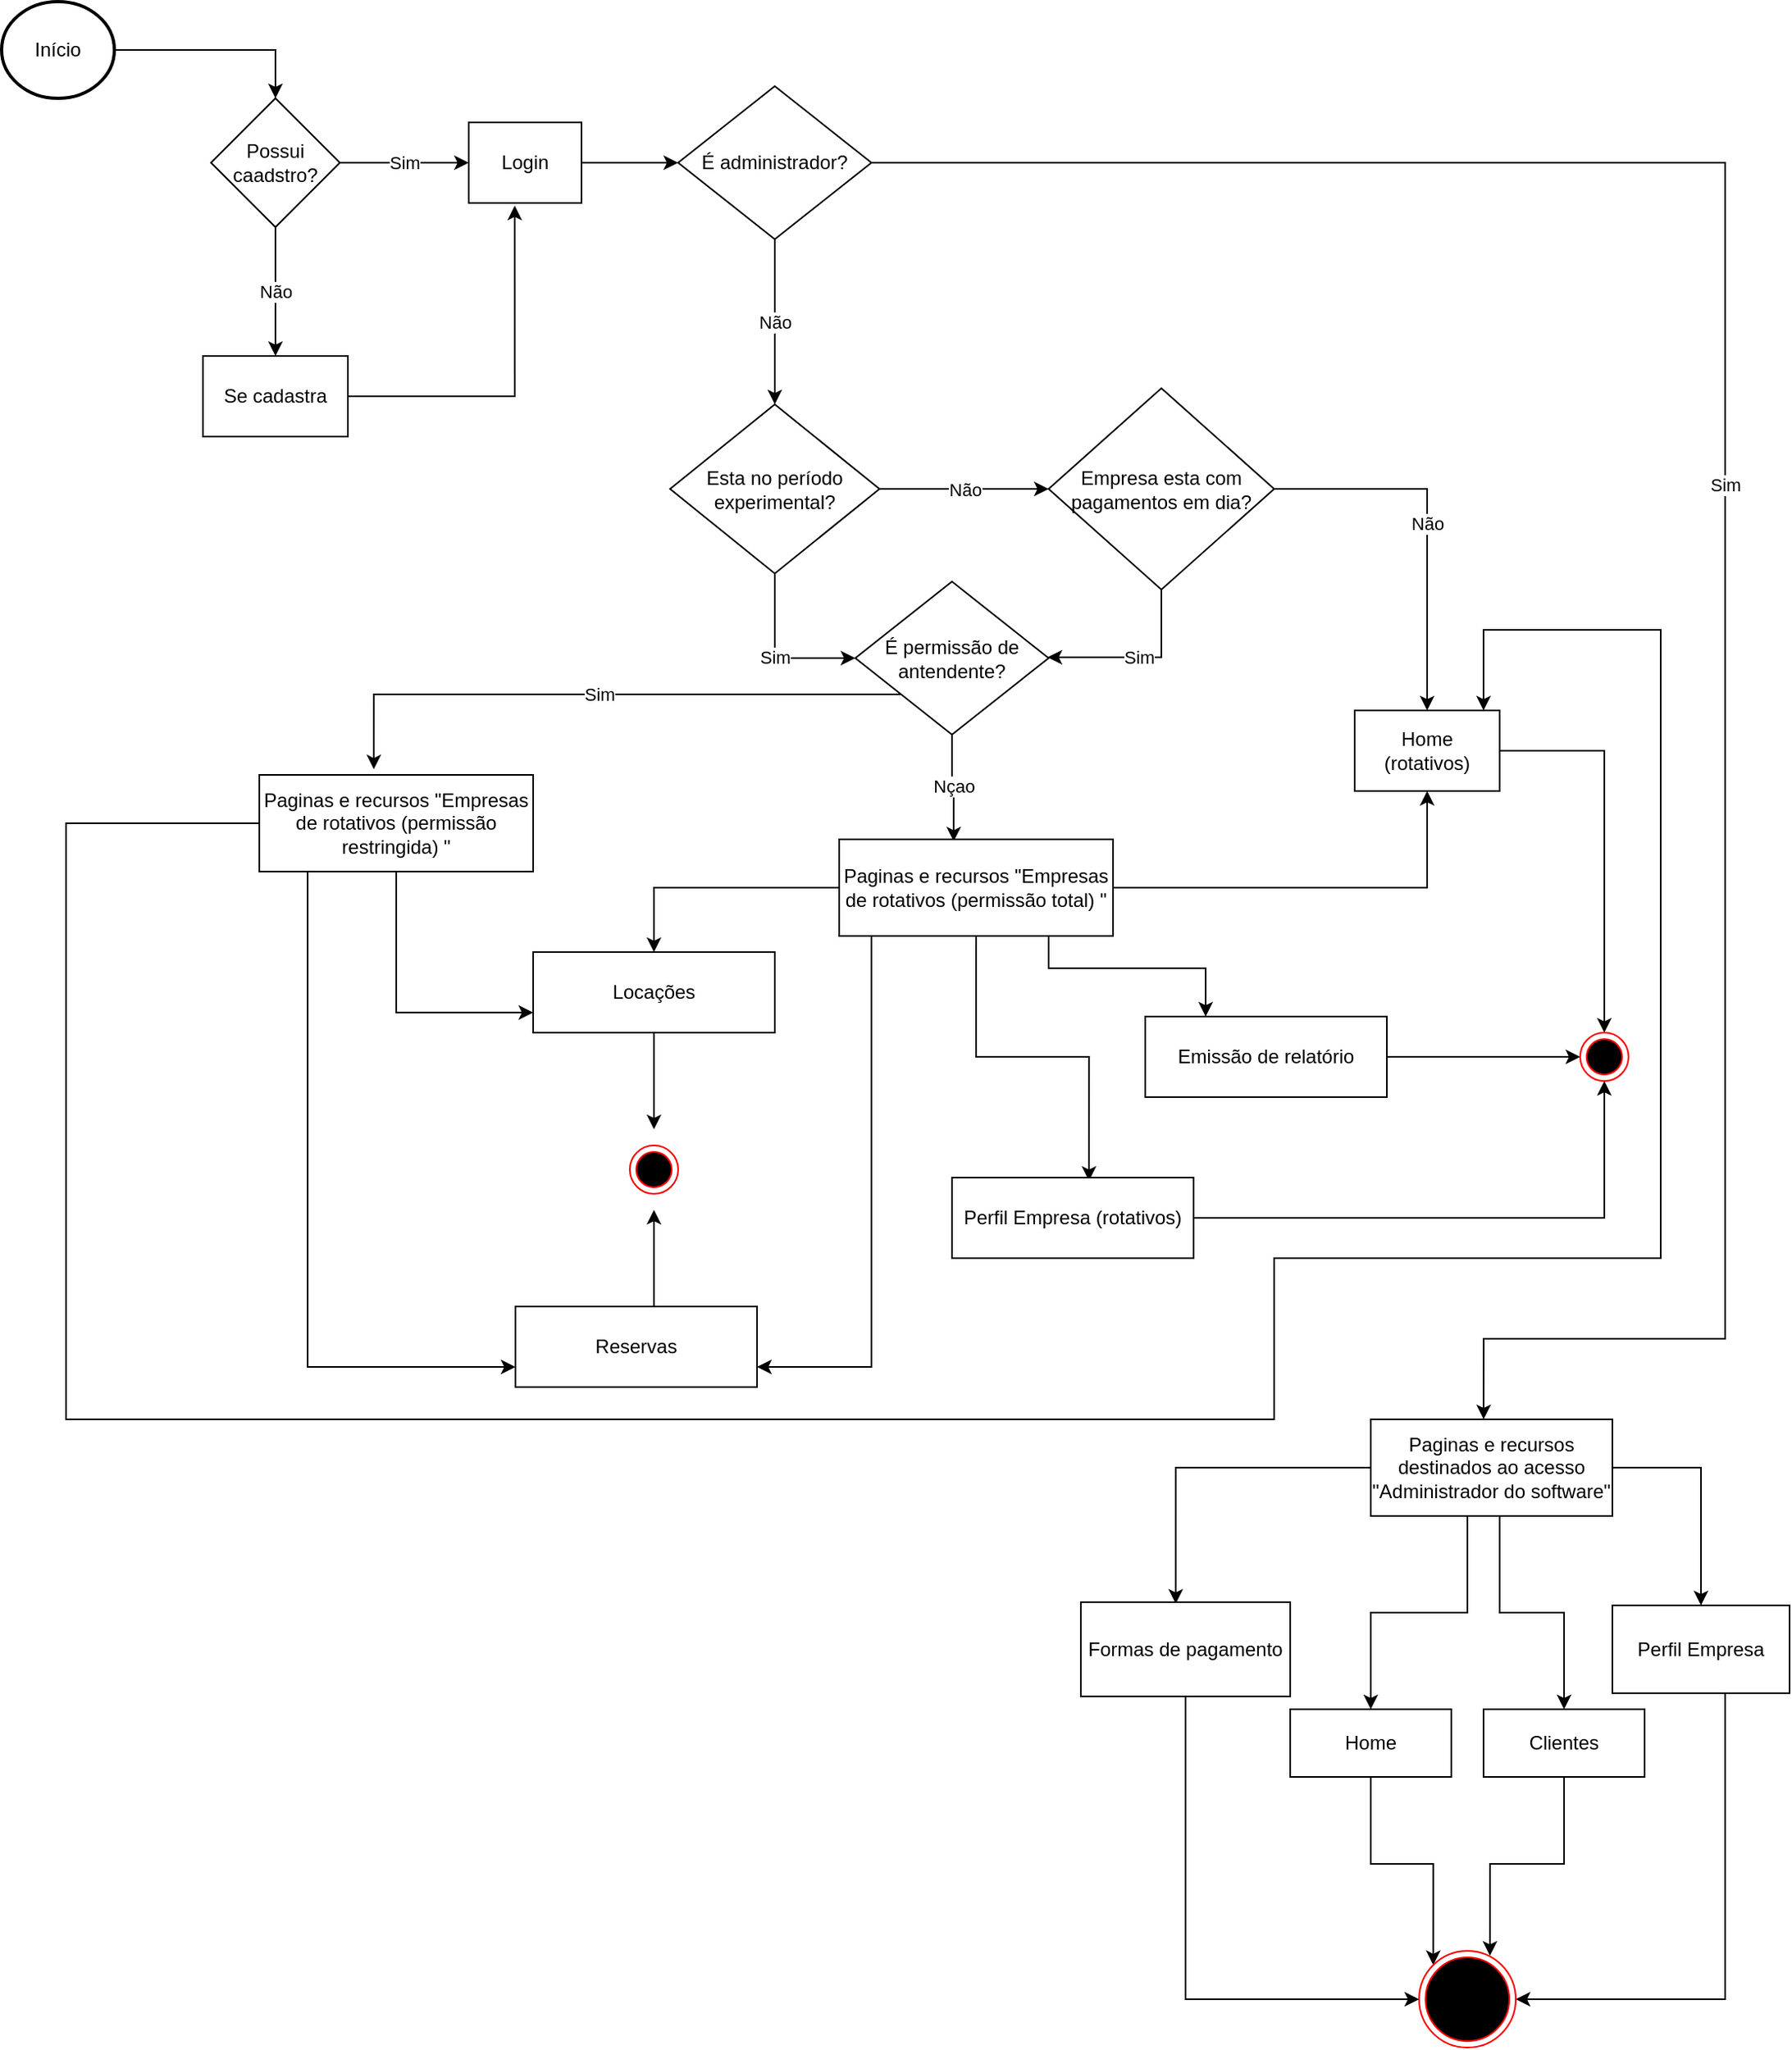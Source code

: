 <mxfile version="20.5.1" type="device"><diagram id="C5RBs43oDa-KdzZeNtuy" name="Page-1"><mxGraphModel dx="1102" dy="601" grid="1" gridSize="10" guides="1" tooltips="1" connect="1" arrows="1" fold="1" page="1" pageScale="1" pageWidth="827" pageHeight="1169" math="0" shadow="0"><root><mxCell id="WIyWlLk6GJQsqaUBKTNV-0"/><mxCell id="WIyWlLk6GJQsqaUBKTNV-1" parent="WIyWlLk6GJQsqaUBKTNV-0"/><mxCell id="zWtK6pCbFpKkg6PIEgNi-5" style="edgeStyle=orthogonalEdgeStyle;rounded=0;orthogonalLoop=1;jettySize=auto;html=1;entryX=0.5;entryY=0;entryDx=0;entryDy=0;" parent="WIyWlLk6GJQsqaUBKTNV-1" source="zWtK6pCbFpKkg6PIEgNi-0" target="zWtK6pCbFpKkg6PIEgNi-4" edge="1"><mxGeometry relative="1" as="geometry"/></mxCell><mxCell id="zWtK6pCbFpKkg6PIEgNi-0" value="Início" style="strokeWidth=2;html=1;shape=mxgraph.flowchart.start_1;whiteSpace=wrap;" parent="WIyWlLk6GJQsqaUBKTNV-1" vertex="1"><mxGeometry x="20" y="20" width="70" height="60" as="geometry"/></mxCell><mxCell id="zWtK6pCbFpKkg6PIEgNi-8" style="edgeStyle=orthogonalEdgeStyle;rounded=0;orthogonalLoop=1;jettySize=auto;html=1;entryX=0.408;entryY=1.033;entryDx=0;entryDy=0;entryPerimeter=0;" parent="WIyWlLk6GJQsqaUBKTNV-1" source="zWtK6pCbFpKkg6PIEgNi-2" target="zWtK6pCbFpKkg6PIEgNi-3" edge="1"><mxGeometry relative="1" as="geometry"/></mxCell><mxCell id="zWtK6pCbFpKkg6PIEgNi-2" value="Se cadastra" style="rounded=0;whiteSpace=wrap;html=1;" parent="WIyWlLk6GJQsqaUBKTNV-1" vertex="1"><mxGeometry x="145" y="240" width="90" height="50" as="geometry"/></mxCell><mxCell id="zWtK6pCbFpKkg6PIEgNi-10" style="edgeStyle=orthogonalEdgeStyle;rounded=0;orthogonalLoop=1;jettySize=auto;html=1;entryX=0;entryY=0.5;entryDx=0;entryDy=0;" parent="WIyWlLk6GJQsqaUBKTNV-1" source="zWtK6pCbFpKkg6PIEgNi-3" target="zWtK6pCbFpKkg6PIEgNi-9" edge="1"><mxGeometry relative="1" as="geometry"/></mxCell><mxCell id="zWtK6pCbFpKkg6PIEgNi-3" value="Login" style="rounded=0;whiteSpace=wrap;html=1;" parent="WIyWlLk6GJQsqaUBKTNV-1" vertex="1"><mxGeometry x="310" y="95" width="70" height="50" as="geometry"/></mxCell><mxCell id="zWtK6pCbFpKkg6PIEgNi-6" value="Sim" style="edgeStyle=orthogonalEdgeStyle;rounded=0;orthogonalLoop=1;jettySize=auto;html=1;entryX=0;entryY=0.5;entryDx=0;entryDy=0;" parent="WIyWlLk6GJQsqaUBKTNV-1" source="zWtK6pCbFpKkg6PIEgNi-4" target="zWtK6pCbFpKkg6PIEgNi-3" edge="1"><mxGeometry relative="1" as="geometry"/></mxCell><mxCell id="zWtK6pCbFpKkg6PIEgNi-7" value="Não" style="edgeStyle=orthogonalEdgeStyle;rounded=0;orthogonalLoop=1;jettySize=auto;html=1;entryX=0.5;entryY=0;entryDx=0;entryDy=0;" parent="WIyWlLk6GJQsqaUBKTNV-1" source="zWtK6pCbFpKkg6PIEgNi-4" target="zWtK6pCbFpKkg6PIEgNi-2" edge="1"><mxGeometry relative="1" as="geometry"/></mxCell><mxCell id="zWtK6pCbFpKkg6PIEgNi-4" value="Possui caadstro?" style="rhombus;whiteSpace=wrap;html=1;" parent="WIyWlLk6GJQsqaUBKTNV-1" vertex="1"><mxGeometry x="150" y="80" width="80" height="80" as="geometry"/></mxCell><mxCell id="zWtK6pCbFpKkg6PIEgNi-14" value="Não" style="edgeStyle=orthogonalEdgeStyle;rounded=0;orthogonalLoop=1;jettySize=auto;html=1;entryX=0.5;entryY=0;entryDx=0;entryDy=0;" parent="WIyWlLk6GJQsqaUBKTNV-1" source="zWtK6pCbFpKkg6PIEgNi-9" target="zWtK6pCbFpKkg6PIEgNi-13" edge="1"><mxGeometry relative="1" as="geometry"/></mxCell><mxCell id="_De4APyKcKlPgk6irvgm-26" value="Sim" style="edgeStyle=orthogonalEdgeStyle;rounded=0;orthogonalLoop=1;jettySize=auto;html=1;entryX=0.467;entryY=0;entryDx=0;entryDy=0;entryPerimeter=0;" parent="WIyWlLk6GJQsqaUBKTNV-1" source="zWtK6pCbFpKkg6PIEgNi-9" target="zWtK6pCbFpKkg6PIEgNi-12" edge="1"><mxGeometry relative="1" as="geometry"><mxPoint x="890" y="890" as="targetPoint"/><Array as="points"><mxPoint x="1090" y="120"/><mxPoint x="1090" y="850"/><mxPoint x="940" y="850"/></Array></mxGeometry></mxCell><mxCell id="zWtK6pCbFpKkg6PIEgNi-9" value="É administrador?" style="rhombus;whiteSpace=wrap;html=1;" parent="WIyWlLk6GJQsqaUBKTNV-1" vertex="1"><mxGeometry x="440" y="72.5" width="120" height="95" as="geometry"/></mxCell><mxCell id="_De4APyKcKlPgk6irvgm-7" style="edgeStyle=orthogonalEdgeStyle;rounded=0;orthogonalLoop=1;jettySize=auto;html=1;entryX=0.453;entryY=0.016;entryDx=0;entryDy=0;entryPerimeter=0;" parent="WIyWlLk6GJQsqaUBKTNV-1" source="zWtK6pCbFpKkg6PIEgNi-12" target="zWtK6pCbFpKkg6PIEgNi-32" edge="1"><mxGeometry relative="1" as="geometry"/></mxCell><mxCell id="IcoxdAVkjmG94nlUSrRn-0" style="edgeStyle=orthogonalEdgeStyle;rounded=0;orthogonalLoop=1;jettySize=auto;html=1;entryX=0.5;entryY=0;entryDx=0;entryDy=0;exitX=1;exitY=0.5;exitDx=0;exitDy=0;" edge="1" parent="WIyWlLk6GJQsqaUBKTNV-1" source="zWtK6pCbFpKkg6PIEgNi-12" target="zWtK6pCbFpKkg6PIEgNi-35"><mxGeometry relative="1" as="geometry"/></mxCell><mxCell id="IcoxdAVkjmG94nlUSrRn-1" style="edgeStyle=orthogonalEdgeStyle;rounded=0;orthogonalLoop=1;jettySize=auto;html=1;entryX=0.5;entryY=0;entryDx=0;entryDy=0;exitX=0.25;exitY=1;exitDx=0;exitDy=0;" edge="1" parent="WIyWlLk6GJQsqaUBKTNV-1" source="zWtK6pCbFpKkg6PIEgNi-12" target="zWtK6pCbFpKkg6PIEgNi-48"><mxGeometry relative="1" as="geometry"><Array as="points"><mxPoint x="930" y="960"/><mxPoint x="930" y="1020"/><mxPoint x="870" y="1020"/></Array></mxGeometry></mxCell><mxCell id="IcoxdAVkjmG94nlUSrRn-2" style="edgeStyle=orthogonalEdgeStyle;rounded=0;orthogonalLoop=1;jettySize=auto;html=1;entryX=0.5;entryY=0;entryDx=0;entryDy=0;exitX=0.75;exitY=1;exitDx=0;exitDy=0;" edge="1" parent="WIyWlLk6GJQsqaUBKTNV-1" source="zWtK6pCbFpKkg6PIEgNi-12" target="zWtK6pCbFpKkg6PIEgNi-31"><mxGeometry relative="1" as="geometry"><Array as="points"><mxPoint x="950" y="960"/><mxPoint x="950" y="1020"/><mxPoint x="990" y="1020"/></Array></mxGeometry></mxCell><mxCell id="zWtK6pCbFpKkg6PIEgNi-12" value="Paginas e recursos destinados ao acesso &quot;Administrador do software&quot;" style="rounded=0;whiteSpace=wrap;html=1;" parent="WIyWlLk6GJQsqaUBKTNV-1" vertex="1"><mxGeometry x="870" y="900" width="150" height="60" as="geometry"/></mxCell><mxCell id="zWtK6pCbFpKkg6PIEgNi-18" value="Não" style="edgeStyle=orthogonalEdgeStyle;rounded=0;orthogonalLoop=1;jettySize=auto;html=1;" parent="WIyWlLk6GJQsqaUBKTNV-1" source="zWtK6pCbFpKkg6PIEgNi-13" target="zWtK6pCbFpKkg6PIEgNi-17" edge="1"><mxGeometry relative="1" as="geometry"/></mxCell><mxCell id="_De4APyKcKlPgk6irvgm-29" value="Sim" style="edgeStyle=orthogonalEdgeStyle;rounded=0;orthogonalLoop=1;jettySize=auto;html=1;entryX=0;entryY=0.5;entryDx=0;entryDy=0;" parent="WIyWlLk6GJQsqaUBKTNV-1" source="zWtK6pCbFpKkg6PIEgNi-13" target="zWtK6pCbFpKkg6PIEgNi-15" edge="1"><mxGeometry relative="1" as="geometry"/></mxCell><mxCell id="zWtK6pCbFpKkg6PIEgNi-13" value="Esta no período experimental?" style="rhombus;whiteSpace=wrap;html=1;" parent="WIyWlLk6GJQsqaUBKTNV-1" vertex="1"><mxGeometry x="435" y="270" width="130" height="105" as="geometry"/></mxCell><mxCell id="_De4APyKcKlPgk6irvgm-31" value="Sim" style="edgeStyle=orthogonalEdgeStyle;rounded=0;orthogonalLoop=1;jettySize=auto;html=1;entryX=0.418;entryY=-0.058;entryDx=0;entryDy=0;entryPerimeter=0;" parent="WIyWlLk6GJQsqaUBKTNV-1" source="zWtK6pCbFpKkg6PIEgNi-15" target="zWtK6pCbFpKkg6PIEgNi-23" edge="1"><mxGeometry relative="1" as="geometry"><Array as="points"><mxPoint x="251" y="450"/></Array></mxGeometry></mxCell><mxCell id="_De4APyKcKlPgk6irvgm-32" value="Nçao" style="edgeStyle=orthogonalEdgeStyle;rounded=0;orthogonalLoop=1;jettySize=auto;html=1;entryX=0.418;entryY=0.021;entryDx=0;entryDy=0;entryPerimeter=0;" parent="WIyWlLk6GJQsqaUBKTNV-1" source="zWtK6pCbFpKkg6PIEgNi-15" target="zWtK6pCbFpKkg6PIEgNi-25" edge="1"><mxGeometry relative="1" as="geometry"/></mxCell><mxCell id="zWtK6pCbFpKkg6PIEgNi-15" value="É permissão de antendente?" style="rhombus;whiteSpace=wrap;html=1;" parent="WIyWlLk6GJQsqaUBKTNV-1" vertex="1"><mxGeometry x="550" y="380" width="120" height="95" as="geometry"/></mxCell><mxCell id="zWtK6pCbFpKkg6PIEgNi-22" value="Não" style="edgeStyle=orthogonalEdgeStyle;rounded=0;orthogonalLoop=1;jettySize=auto;html=1;entryX=0.5;entryY=0;entryDx=0;entryDy=0;" parent="WIyWlLk6GJQsqaUBKTNV-1" source="zWtK6pCbFpKkg6PIEgNi-17" target="zWtK6pCbFpKkg6PIEgNi-20" edge="1"><mxGeometry relative="1" as="geometry"/></mxCell><mxCell id="_De4APyKcKlPgk6irvgm-30" value="Sim" style="edgeStyle=orthogonalEdgeStyle;rounded=0;orthogonalLoop=1;jettySize=auto;html=1;" parent="WIyWlLk6GJQsqaUBKTNV-1" source="zWtK6pCbFpKkg6PIEgNi-17" target="zWtK6pCbFpKkg6PIEgNi-15" edge="1"><mxGeometry relative="1" as="geometry"><Array as="points"><mxPoint x="740" y="427"/></Array></mxGeometry></mxCell><mxCell id="zWtK6pCbFpKkg6PIEgNi-17" value="Empresa esta com pagamentos em dia?" style="rhombus;whiteSpace=wrap;html=1;" parent="WIyWlLk6GJQsqaUBKTNV-1" vertex="1"><mxGeometry x="670" y="260" width="140" height="125" as="geometry"/></mxCell><mxCell id="zWtK6pCbFpKkg6PIEgNi-69" style="edgeStyle=orthogonalEdgeStyle;rounded=0;orthogonalLoop=1;jettySize=auto;html=1;entryX=0.5;entryY=0;entryDx=0;entryDy=0;" parent="WIyWlLk6GJQsqaUBKTNV-1" source="zWtK6pCbFpKkg6PIEgNi-20" edge="1" target="_De4APyKcKlPgk6irvgm-1"><mxGeometry relative="1" as="geometry"><mxPoint x="1057.5" y="650" as="targetPoint"/></mxGeometry></mxCell><mxCell id="zWtK6pCbFpKkg6PIEgNi-20" value="Home (rotativos)" style="rounded=0;whiteSpace=wrap;html=1;" parent="WIyWlLk6GJQsqaUBKTNV-1" vertex="1"><mxGeometry x="860" y="460" width="90" height="50" as="geometry"/></mxCell><mxCell id="zWtK6pCbFpKkg6PIEgNi-61" style="edgeStyle=orthogonalEdgeStyle;rounded=0;orthogonalLoop=1;jettySize=auto;html=1;entryX=0;entryY=0.75;entryDx=0;entryDy=0;" parent="WIyWlLk6GJQsqaUBKTNV-1" source="zWtK6pCbFpKkg6PIEgNi-23" target="zWtK6pCbFpKkg6PIEgNi-53" edge="1"><mxGeometry relative="1" as="geometry"/></mxCell><mxCell id="zWtK6pCbFpKkg6PIEgNi-62" style="edgeStyle=orthogonalEdgeStyle;rounded=0;orthogonalLoop=1;jettySize=auto;html=1;entryX=0;entryY=0.75;entryDx=0;entryDy=0;" parent="WIyWlLk6GJQsqaUBKTNV-1" source="zWtK6pCbFpKkg6PIEgNi-23" target="zWtK6pCbFpKkg6PIEgNi-54" edge="1"><mxGeometry relative="1" as="geometry"><Array as="points"><mxPoint x="210" y="868"/></Array></mxGeometry></mxCell><mxCell id="_De4APyKcKlPgk6irvgm-35" style="edgeStyle=orthogonalEdgeStyle;rounded=0;orthogonalLoop=1;jettySize=auto;html=1;" parent="WIyWlLk6GJQsqaUBKTNV-1" source="zWtK6pCbFpKkg6PIEgNi-23" edge="1"><mxGeometry relative="1" as="geometry"><mxPoint x="940" y="460" as="targetPoint"/><Array as="points"><mxPoint x="60" y="530"/><mxPoint x="60" y="900"/><mxPoint x="810" y="900"/><mxPoint x="810" y="800"/><mxPoint x="1050" y="800"/><mxPoint x="1050" y="410"/><mxPoint x="940" y="410"/></Array></mxGeometry></mxCell><mxCell id="zWtK6pCbFpKkg6PIEgNi-23" value="Paginas e recursos &quot;Empresas de rotativos (permissão restringida) &quot;" style="rounded=0;whiteSpace=wrap;html=1;" parent="WIyWlLk6GJQsqaUBKTNV-1" vertex="1"><mxGeometry x="180" y="500" width="170" height="60" as="geometry"/></mxCell><mxCell id="zWtK6pCbFpKkg6PIEgNi-52" style="edgeStyle=orthogonalEdgeStyle;rounded=0;orthogonalLoop=1;jettySize=auto;html=1;entryX=0.5;entryY=1;entryDx=0;entryDy=0;" parent="WIyWlLk6GJQsqaUBKTNV-1" source="zWtK6pCbFpKkg6PIEgNi-25" target="zWtK6pCbFpKkg6PIEgNi-20" edge="1"><mxGeometry relative="1" as="geometry"/></mxCell><mxCell id="zWtK6pCbFpKkg6PIEgNi-57" style="edgeStyle=orthogonalEdgeStyle;rounded=0;orthogonalLoop=1;jettySize=auto;html=1;entryX=0.567;entryY=0.04;entryDx=0;entryDy=0;entryPerimeter=0;" parent="WIyWlLk6GJQsqaUBKTNV-1" source="zWtK6pCbFpKkg6PIEgNi-25" target="zWtK6pCbFpKkg6PIEgNi-47" edge="1"><mxGeometry relative="1" as="geometry"/></mxCell><mxCell id="zWtK6pCbFpKkg6PIEgNi-58" style="edgeStyle=orthogonalEdgeStyle;rounded=0;orthogonalLoop=1;jettySize=auto;html=1;entryX=0.25;entryY=0;entryDx=0;entryDy=0;exitX=0.75;exitY=1;exitDx=0;exitDy=0;" parent="WIyWlLk6GJQsqaUBKTNV-1" source="zWtK6pCbFpKkg6PIEgNi-25" target="zWtK6pCbFpKkg6PIEgNi-56" edge="1"><mxGeometry relative="1" as="geometry"><Array as="points"><mxPoint x="670" y="600"/><mxPoint x="670" y="620"/><mxPoint x="768" y="620"/></Array></mxGeometry></mxCell><mxCell id="zWtK6pCbFpKkg6PIEgNi-59" style="edgeStyle=orthogonalEdgeStyle;rounded=0;orthogonalLoop=1;jettySize=auto;html=1;entryX=0.5;entryY=0;entryDx=0;entryDy=0;" parent="WIyWlLk6GJQsqaUBKTNV-1" source="zWtK6pCbFpKkg6PIEgNi-25" target="zWtK6pCbFpKkg6PIEgNi-53" edge="1"><mxGeometry relative="1" as="geometry"/></mxCell><mxCell id="zWtK6pCbFpKkg6PIEgNi-60" style="edgeStyle=orthogonalEdgeStyle;rounded=0;orthogonalLoop=1;jettySize=auto;html=1;entryX=1;entryY=0.75;entryDx=0;entryDy=0;" parent="WIyWlLk6GJQsqaUBKTNV-1" source="zWtK6pCbFpKkg6PIEgNi-25" target="zWtK6pCbFpKkg6PIEgNi-54" edge="1"><mxGeometry relative="1" as="geometry"><Array as="points"><mxPoint x="560" y="868"/></Array></mxGeometry></mxCell><mxCell id="zWtK6pCbFpKkg6PIEgNi-25" value="Paginas e recursos &quot;Empresas de rotativos (permissão total) &quot;" style="rounded=0;whiteSpace=wrap;html=1;" parent="WIyWlLk6GJQsqaUBKTNV-1" vertex="1"><mxGeometry x="540" y="540" width="170" height="60" as="geometry"/></mxCell><mxCell id="IcoxdAVkjmG94nlUSrRn-12" style="edgeStyle=orthogonalEdgeStyle;rounded=0;orthogonalLoop=1;jettySize=auto;html=1;entryX=0.733;entryY=0.05;entryDx=0;entryDy=0;entryPerimeter=0;" edge="1" parent="WIyWlLk6GJQsqaUBKTNV-1" source="zWtK6pCbFpKkg6PIEgNi-31" target="_De4APyKcKlPgk6irvgm-12"><mxGeometry relative="1" as="geometry"/></mxCell><mxCell id="zWtK6pCbFpKkg6PIEgNi-31" value="Clientes" style="rounded=0;whiteSpace=wrap;html=1;" parent="WIyWlLk6GJQsqaUBKTNV-1" vertex="1"><mxGeometry x="940" y="1080" width="100" height="42" as="geometry"/></mxCell><mxCell id="IcoxdAVkjmG94nlUSrRn-10" style="edgeStyle=orthogonalEdgeStyle;rounded=0;orthogonalLoop=1;jettySize=auto;html=1;entryX=0;entryY=0.5;entryDx=0;entryDy=0;" edge="1" parent="WIyWlLk6GJQsqaUBKTNV-1" source="zWtK6pCbFpKkg6PIEgNi-32" target="_De4APyKcKlPgk6irvgm-12"><mxGeometry relative="1" as="geometry"><mxPoint x="880" y="1260" as="targetPoint"/><Array as="points"><mxPoint x="755" y="1260"/></Array></mxGeometry></mxCell><mxCell id="zWtK6pCbFpKkg6PIEgNi-32" value="Formas de pagamento" style="rounded=0;whiteSpace=wrap;html=1;" parent="WIyWlLk6GJQsqaUBKTNV-1" vertex="1"><mxGeometry x="690" y="1013.5" width="130" height="58.5" as="geometry"/></mxCell><mxCell id="IcoxdAVkjmG94nlUSrRn-3" style="edgeStyle=orthogonalEdgeStyle;rounded=0;orthogonalLoop=1;jettySize=auto;html=1;entryX=1;entryY=0.5;entryDx=0;entryDy=0;" edge="1" parent="WIyWlLk6GJQsqaUBKTNV-1" source="zWtK6pCbFpKkg6PIEgNi-35" target="_De4APyKcKlPgk6irvgm-12"><mxGeometry relative="1" as="geometry"><Array as="points"><mxPoint x="1090" y="1260"/></Array></mxGeometry></mxCell><mxCell id="zWtK6pCbFpKkg6PIEgNi-35" value="Perfil Empresa" style="rounded=0;whiteSpace=wrap;html=1;" parent="WIyWlLk6GJQsqaUBKTNV-1" vertex="1"><mxGeometry x="1020" y="1015.5" width="110" height="54.5" as="geometry"/></mxCell><mxCell id="zWtK6pCbFpKkg6PIEgNi-71" style="edgeStyle=orthogonalEdgeStyle;rounded=0;orthogonalLoop=1;jettySize=auto;html=1;entryX=0.5;entryY=1;entryDx=0;entryDy=0;" parent="WIyWlLk6GJQsqaUBKTNV-1" source="zWtK6pCbFpKkg6PIEgNi-47" edge="1" target="_De4APyKcKlPgk6irvgm-1"><mxGeometry relative="1" as="geometry"><mxPoint x="1057.5" y="700" as="targetPoint"/><Array as="points"><mxPoint x="1015" y="775"/></Array></mxGeometry></mxCell><mxCell id="zWtK6pCbFpKkg6PIEgNi-47" value="Perfil Empresa (rotativos)" style="rounded=0;whiteSpace=wrap;html=1;" parent="WIyWlLk6GJQsqaUBKTNV-1" vertex="1"><mxGeometry x="610" y="750" width="150" height="50" as="geometry"/></mxCell><mxCell id="IcoxdAVkjmG94nlUSrRn-11" style="edgeStyle=orthogonalEdgeStyle;rounded=0;orthogonalLoop=1;jettySize=auto;html=1;entryX=0;entryY=0;entryDx=0;entryDy=0;" edge="1" parent="WIyWlLk6GJQsqaUBKTNV-1" source="zWtK6pCbFpKkg6PIEgNi-48" target="_De4APyKcKlPgk6irvgm-12"><mxGeometry relative="1" as="geometry"/></mxCell><mxCell id="zWtK6pCbFpKkg6PIEgNi-48" value="Home" style="rounded=0;whiteSpace=wrap;html=1;" parent="WIyWlLk6GJQsqaUBKTNV-1" vertex="1"><mxGeometry x="820" y="1080" width="100" height="42" as="geometry"/></mxCell><mxCell id="zWtK6pCbFpKkg6PIEgNi-64" style="edgeStyle=orthogonalEdgeStyle;rounded=0;orthogonalLoop=1;jettySize=auto;html=1;entryX=0.5;entryY=0;entryDx=0;entryDy=0;entryPerimeter=0;" parent="WIyWlLk6GJQsqaUBKTNV-1" source="zWtK6pCbFpKkg6PIEgNi-53" edge="1"><mxGeometry relative="1" as="geometry"><mxPoint x="425" y="720" as="targetPoint"/></mxGeometry></mxCell><mxCell id="zWtK6pCbFpKkg6PIEgNi-53" value="Locações" style="rounded=0;whiteSpace=wrap;html=1;" parent="WIyWlLk6GJQsqaUBKTNV-1" vertex="1"><mxGeometry x="350" y="610" width="150" height="50" as="geometry"/></mxCell><mxCell id="zWtK6pCbFpKkg6PIEgNi-66" style="edgeStyle=orthogonalEdgeStyle;rounded=0;orthogonalLoop=1;jettySize=auto;html=1;entryX=0.5;entryY=1;entryDx=0;entryDy=0;entryPerimeter=0;" parent="WIyWlLk6GJQsqaUBKTNV-1" source="zWtK6pCbFpKkg6PIEgNi-54" edge="1"><mxGeometry relative="1" as="geometry"><Array as="points"><mxPoint x="425" y="810"/><mxPoint x="425" y="810"/></Array><mxPoint x="425" y="770" as="targetPoint"/></mxGeometry></mxCell><mxCell id="zWtK6pCbFpKkg6PIEgNi-54" value="Reservas" style="rounded=0;whiteSpace=wrap;html=1;" parent="WIyWlLk6GJQsqaUBKTNV-1" vertex="1"><mxGeometry x="339" y="830" width="150" height="50" as="geometry"/></mxCell><mxCell id="zWtK6pCbFpKkg6PIEgNi-70" style="edgeStyle=orthogonalEdgeStyle;rounded=0;orthogonalLoop=1;jettySize=auto;html=1;entryX=0;entryY=0.5;entryDx=0;entryDy=0;" parent="WIyWlLk6GJQsqaUBKTNV-1" source="zWtK6pCbFpKkg6PIEgNi-56" edge="1" target="_De4APyKcKlPgk6irvgm-1"><mxGeometry relative="1" as="geometry"><mxPoint x="990" y="675" as="targetPoint"/></mxGeometry></mxCell><mxCell id="zWtK6pCbFpKkg6PIEgNi-56" value="Emissão de relatório" style="rounded=0;whiteSpace=wrap;html=1;" parent="WIyWlLk6GJQsqaUBKTNV-1" vertex="1"><mxGeometry x="730" y="650" width="150" height="50" as="geometry"/></mxCell><mxCell id="_De4APyKcKlPgk6irvgm-0" value="" style="ellipse;html=1;shape=endState;fillColor=#000000;strokeColor=#ff0000;" parent="WIyWlLk6GJQsqaUBKTNV-1" vertex="1"><mxGeometry x="410" y="730" width="30" height="30" as="geometry"/></mxCell><mxCell id="_De4APyKcKlPgk6irvgm-1" value="" style="ellipse;html=1;shape=endState;fillColor=#000000;strokeColor=#ff0000;" parent="WIyWlLk6GJQsqaUBKTNV-1" vertex="1"><mxGeometry x="1000" y="660" width="30" height="30" as="geometry"/></mxCell><mxCell id="_De4APyKcKlPgk6irvgm-10" style="edgeStyle=orthogonalEdgeStyle;rounded=0;orthogonalLoop=1;jettySize=auto;html=1;exitX=0.5;exitY=1;exitDx=0;exitDy=0;" parent="WIyWlLk6GJQsqaUBKTNV-1" source="zWtK6pCbFpKkg6PIEgNi-31" target="zWtK6pCbFpKkg6PIEgNi-31" edge="1"><mxGeometry relative="1" as="geometry"/></mxCell><mxCell id="_De4APyKcKlPgk6irvgm-12" value="" style="ellipse;html=1;shape=endState;fillColor=#000000;strokeColor=#ff0000;" parent="WIyWlLk6GJQsqaUBKTNV-1" vertex="1"><mxGeometry x="900" y="1230" width="60" height="60" as="geometry"/></mxCell></root></mxGraphModel></diagram></mxfile>